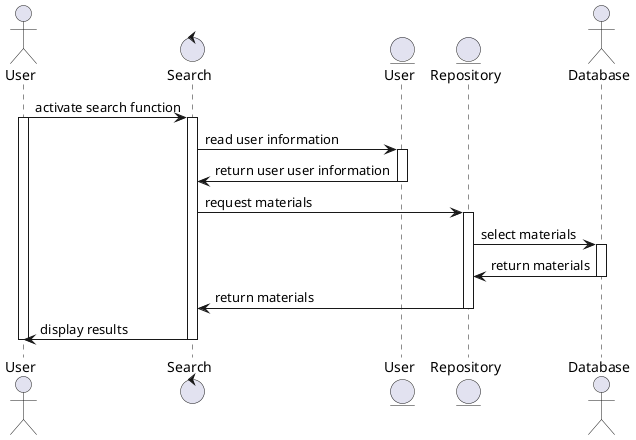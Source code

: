 @startuml

actor User as user
control Search as search
entity User as userInformation
entity  Repository as repository
actor Database as database

user -> search : activate search function
activate user

activate search

search -> userInformation : read user information
activate userInformation
userInformation -> search : return user user information
deactivate userInformation


search -> repository : request materials
activate repository

repository -> database : select materials
activate database
database -> repository : return materials
deactivate database

repository -> search : return materials
deactivate repository

search -> user : display results 
deactivate search
deactivate user

@enduml
